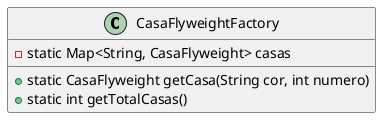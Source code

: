 @startuml
class CasaFlyweightFactory {
    - static Map<String, CasaFlyweight> casas
    + static CasaFlyweight getCasa(String cor, int numero)
    + static int getTotalCasas()
}
@enduml